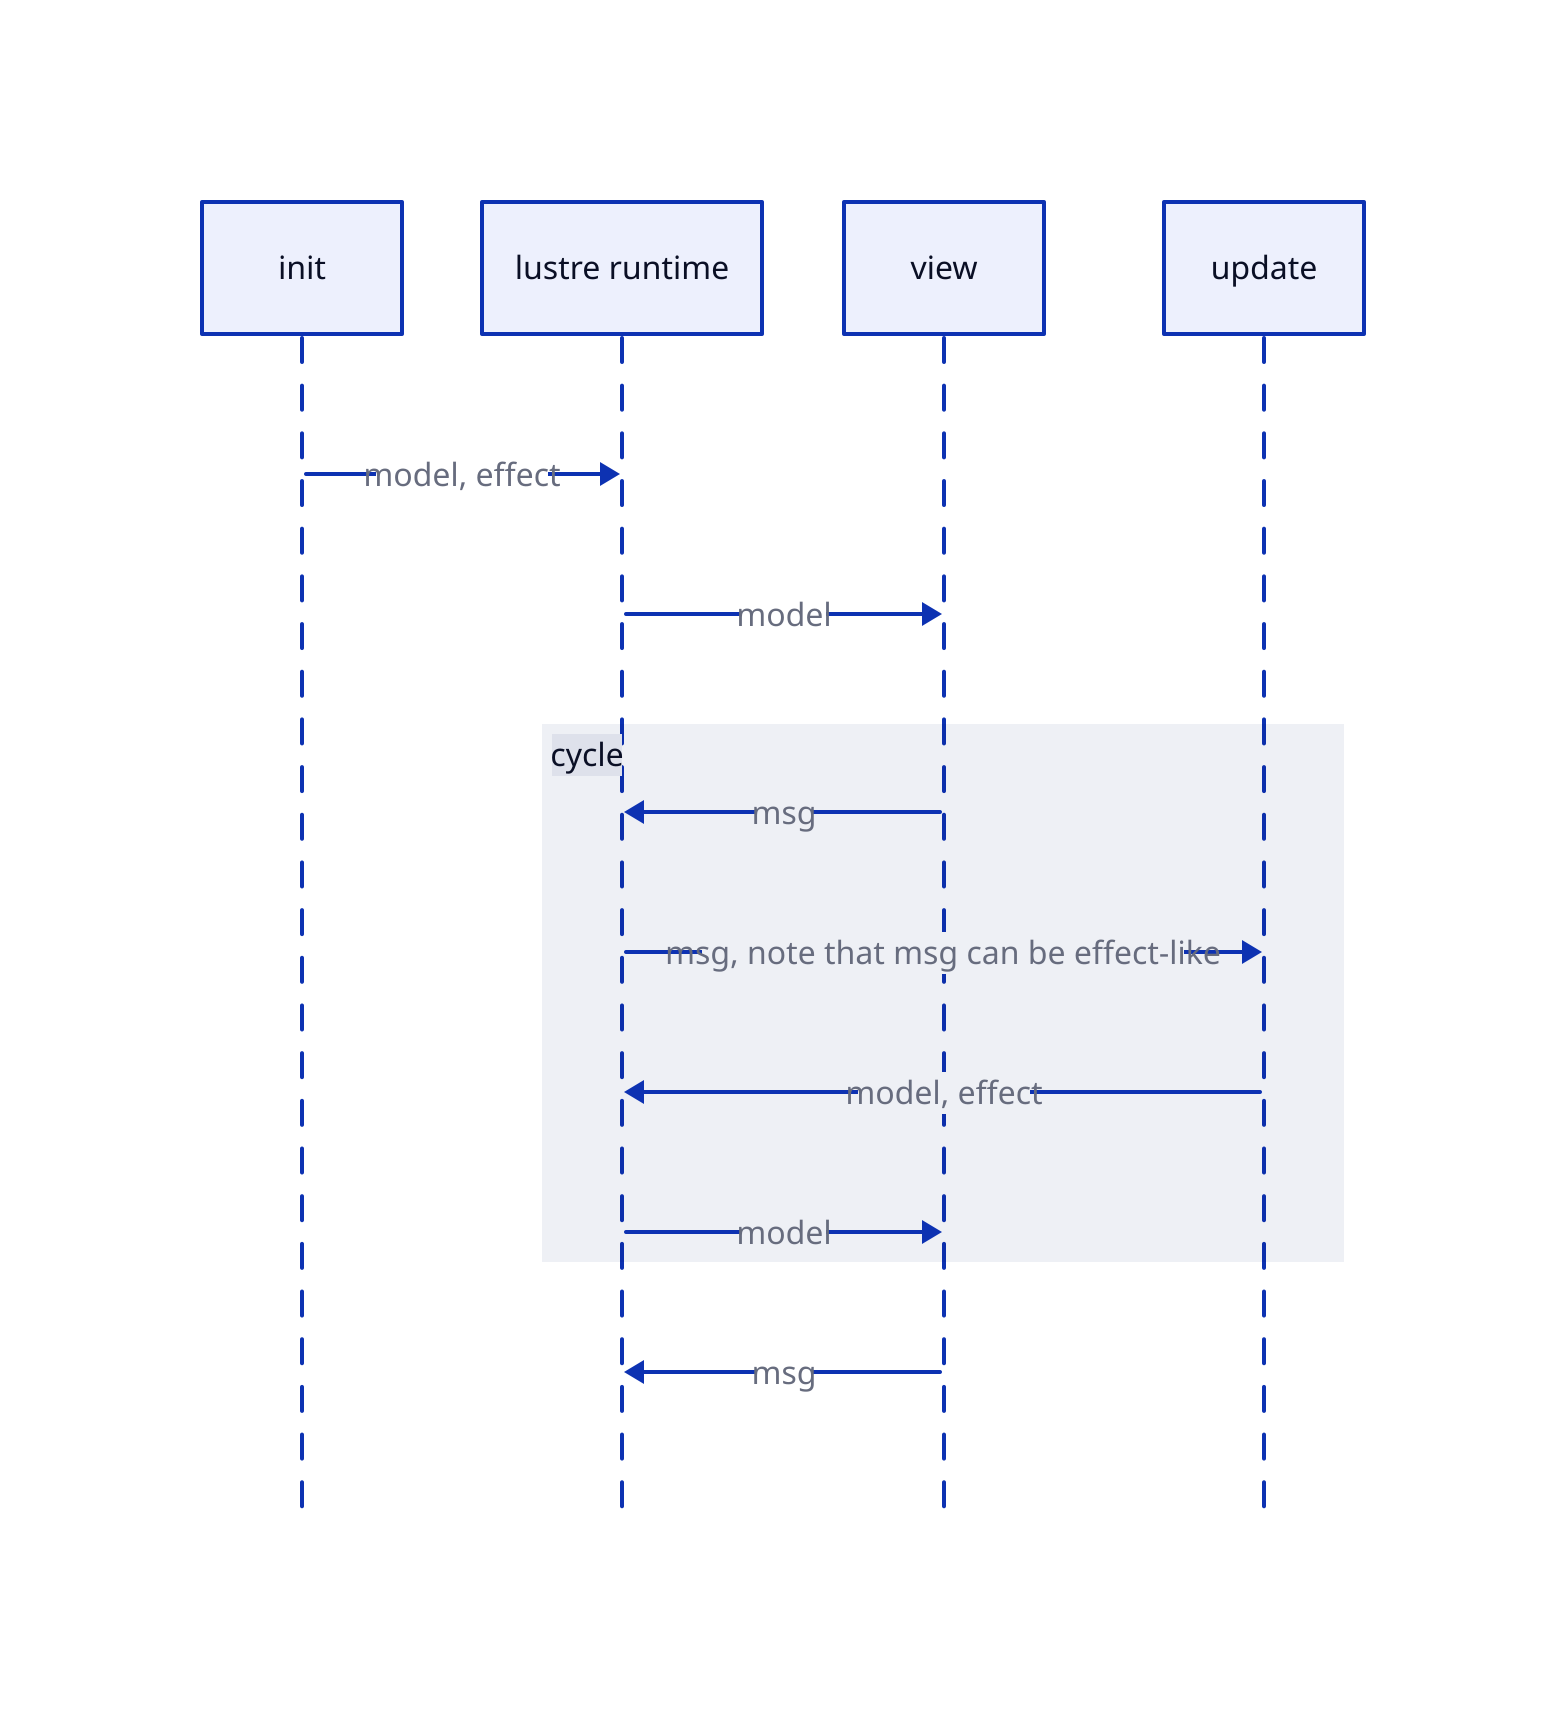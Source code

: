 shape: sequence_diagram
init
controller: lustre runtime
view
update

init -> controller: model, effect
controller -> view: model

cycle:{
view -> controller: msg
controller -> update: msg, note that msg can be effect-like 
update -> controller: model, effect
controller->view: model
}
view -> controller: msg

